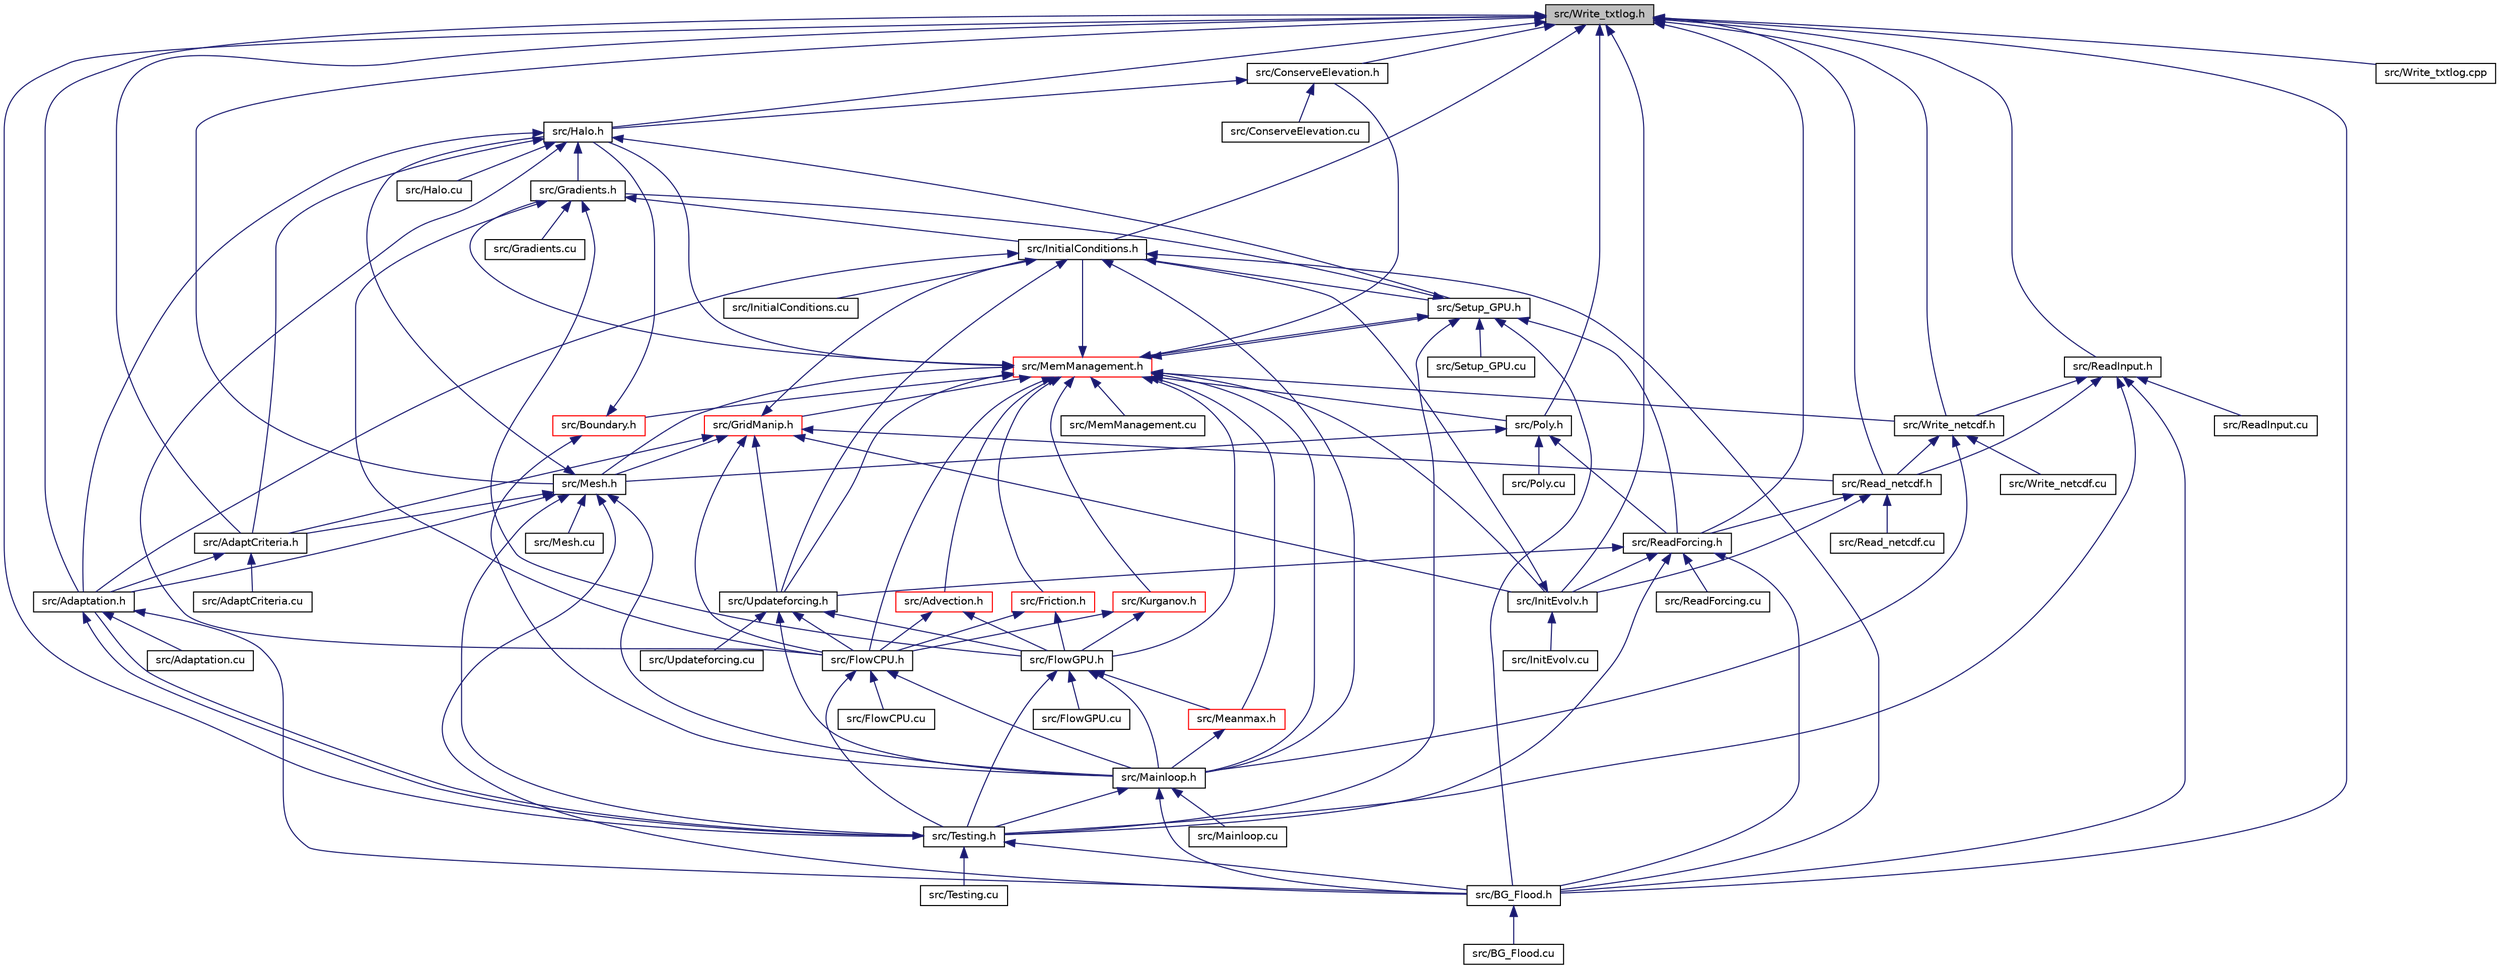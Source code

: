 digraph "src/Write_txtlog.h"
{
 // LATEX_PDF_SIZE
  bgcolor="transparent";
  edge [fontname="Helvetica",fontsize="10",labelfontname="Helvetica",labelfontsize="10"];
  node [fontname="Helvetica",fontsize="10",shape=record];
  Node1 [label="src/Write_txtlog.h",height=0.2,width=0.4,color="black", fillcolor="grey75", style="filled", fontcolor="black",tooltip=" "];
  Node1 -> Node2 [dir="back",color="midnightblue",fontsize="10",style="solid"];
  Node2 [label="src/Adaptation.h",height=0.2,width=0.4,color="black",URL="$Adaptation_8h.html",tooltip=" "];
  Node2 -> Node3 [dir="back",color="midnightblue",fontsize="10",style="solid"];
  Node3 [label="src/Adaptation.cu",height=0.2,width=0.4,color="black",URL="$Adaptation_8cu.html",tooltip=" "];
  Node2 -> Node4 [dir="back",color="midnightblue",fontsize="10",style="solid"];
  Node4 [label="src/BG_Flood.h",height=0.2,width=0.4,color="black",URL="$BG__Flood_8h.html",tooltip=" "];
  Node4 -> Node5 [dir="back",color="midnightblue",fontsize="10",style="solid"];
  Node5 [label="src/BG_Flood.cu",height=0.2,width=0.4,color="black",URL="$BG__Flood_8cu.html",tooltip=" "];
  Node2 -> Node6 [dir="back",color="midnightblue",fontsize="10",style="solid"];
  Node6 [label="src/Testing.h",height=0.2,width=0.4,color="black",URL="$Testing_8h.html",tooltip=" "];
  Node6 -> Node2 [dir="back",color="midnightblue",fontsize="10",style="solid"];
  Node6 -> Node4 [dir="back",color="midnightblue",fontsize="10",style="solid"];
  Node6 -> Node7 [dir="back",color="midnightblue",fontsize="10",style="solid"];
  Node7 [label="src/Testing.cu",height=0.2,width=0.4,color="black",URL="$Testing_8cu.html",tooltip=" "];
  Node1 -> Node8 [dir="back",color="midnightblue",fontsize="10",style="solid"];
  Node8 [label="src/AdaptCriteria.h",height=0.2,width=0.4,color="black",URL="$AdaptCriteria_8h.html",tooltip=" "];
  Node8 -> Node2 [dir="back",color="midnightblue",fontsize="10",style="solid"];
  Node8 -> Node9 [dir="back",color="midnightblue",fontsize="10",style="solid"];
  Node9 [label="src/AdaptCriteria.cu",height=0.2,width=0.4,color="black",URL="$AdaptCriteria_8cu.html",tooltip=" "];
  Node1 -> Node4 [dir="back",color="midnightblue",fontsize="10",style="solid"];
  Node1 -> Node10 [dir="back",color="midnightblue",fontsize="10",style="solid"];
  Node10 [label="src/ConserveElevation.h",height=0.2,width=0.4,color="black",URL="$ConserveElevation_8h.html",tooltip=" "];
  Node10 -> Node11 [dir="back",color="midnightblue",fontsize="10",style="solid"];
  Node11 [label="src/ConserveElevation.cu",height=0.2,width=0.4,color="black",URL="$ConserveElevation_8cu.html",tooltip=" "];
  Node10 -> Node12 [dir="back",color="midnightblue",fontsize="10",style="solid"];
  Node12 [label="src/Halo.h",height=0.2,width=0.4,color="black",URL="$Halo_8h.html",tooltip=" "];
  Node12 -> Node2 [dir="back",color="midnightblue",fontsize="10",style="solid"];
  Node12 -> Node8 [dir="back",color="midnightblue",fontsize="10",style="solid"];
  Node12 -> Node13 [dir="back",color="midnightblue",fontsize="10",style="solid"];
  Node13 [label="src/FlowCPU.h",height=0.2,width=0.4,color="black",URL="$FlowCPU_8h.html",tooltip=" "];
  Node13 -> Node14 [dir="back",color="midnightblue",fontsize="10",style="solid"];
  Node14 [label="src/FlowCPU.cu",height=0.2,width=0.4,color="black",URL="$FlowCPU_8cu.html",tooltip=" "];
  Node13 -> Node15 [dir="back",color="midnightblue",fontsize="10",style="solid"];
  Node15 [label="src/Mainloop.h",height=0.2,width=0.4,color="black",URL="$Mainloop_8h.html",tooltip=" "];
  Node15 -> Node4 [dir="back",color="midnightblue",fontsize="10",style="solid"];
  Node15 -> Node16 [dir="back",color="midnightblue",fontsize="10",style="solid"];
  Node16 [label="src/Mainloop.cu",height=0.2,width=0.4,color="black",URL="$Mainloop_8cu.html",tooltip=" "];
  Node15 -> Node6 [dir="back",color="midnightblue",fontsize="10",style="solid"];
  Node13 -> Node6 [dir="back",color="midnightblue",fontsize="10",style="solid"];
  Node12 -> Node17 [dir="back",color="midnightblue",fontsize="10",style="solid"];
  Node17 [label="src/Gradients.h",height=0.2,width=0.4,color="black",URL="$Gradients_8h.html",tooltip=" "];
  Node17 -> Node13 [dir="back",color="midnightblue",fontsize="10",style="solid"];
  Node17 -> Node18 [dir="back",color="midnightblue",fontsize="10",style="solid"];
  Node18 [label="src/FlowGPU.h",height=0.2,width=0.4,color="black",URL="$FlowGPU_8h.html",tooltip=" "];
  Node18 -> Node19 [dir="back",color="midnightblue",fontsize="10",style="solid"];
  Node19 [label="src/FlowGPU.cu",height=0.2,width=0.4,color="black",URL="$FlowGPU_8cu.html",tooltip=" "];
  Node18 -> Node15 [dir="back",color="midnightblue",fontsize="10",style="solid"];
  Node18 -> Node20 [dir="back",color="midnightblue",fontsize="10",style="solid"];
  Node20 [label="src/Meanmax.h",height=0.2,width=0.4,color="red",URL="$Meanmax_8h.html",tooltip=" "];
  Node20 -> Node15 [dir="back",color="midnightblue",fontsize="10",style="solid"];
  Node18 -> Node6 [dir="back",color="midnightblue",fontsize="10",style="solid"];
  Node17 -> Node22 [dir="back",color="midnightblue",fontsize="10",style="solid"];
  Node22 [label="src/Gradients.cu",height=0.2,width=0.4,color="black",URL="$Gradients_8cu.html",tooltip=" "];
  Node17 -> Node23 [dir="back",color="midnightblue",fontsize="10",style="solid"];
  Node23 [label="src/InitialConditions.h",height=0.2,width=0.4,color="black",URL="$InitialConditions_8h.html",tooltip=" "];
  Node23 -> Node2 [dir="back",color="midnightblue",fontsize="10",style="solid"];
  Node23 -> Node4 [dir="back",color="midnightblue",fontsize="10",style="solid"];
  Node23 -> Node24 [dir="back",color="midnightblue",fontsize="10",style="solid"];
  Node24 [label="src/InitialConditions.cu",height=0.2,width=0.4,color="black",URL="$InitialConditions_8cu.html",tooltip=" "];
  Node23 -> Node15 [dir="back",color="midnightblue",fontsize="10",style="solid"];
  Node23 -> Node25 [dir="back",color="midnightblue",fontsize="10",style="solid"];
  Node25 [label="src/Setup_GPU.h",height=0.2,width=0.4,color="black",URL="$Setup__GPU_8h.html",tooltip=" "];
  Node25 -> Node4 [dir="back",color="midnightblue",fontsize="10",style="solid"];
  Node25 -> Node17 [dir="back",color="midnightblue",fontsize="10",style="solid"];
  Node25 -> Node26 [dir="back",color="midnightblue",fontsize="10",style="solid"];
  Node26 [label="src/MemManagement.h",height=0.2,width=0.4,color="red",URL="$MemManagement_8h.html",tooltip=" "];
  Node26 -> Node27 [dir="back",color="midnightblue",fontsize="10",style="solid"];
  Node27 [label="src/Advection.h",height=0.2,width=0.4,color="red",URL="$Advection_8h.html",tooltip=" "];
  Node27 -> Node13 [dir="back",color="midnightblue",fontsize="10",style="solid"];
  Node27 -> Node18 [dir="back",color="midnightblue",fontsize="10",style="solid"];
  Node26 -> Node29 [dir="back",color="midnightblue",fontsize="10",style="solid"];
  Node29 [label="src/Boundary.h",height=0.2,width=0.4,color="red",URL="$Boundary_8h.html",tooltip=" "];
  Node29 -> Node12 [dir="back",color="midnightblue",fontsize="10",style="solid"];
  Node29 -> Node15 [dir="back",color="midnightblue",fontsize="10",style="solid"];
  Node26 -> Node10 [dir="back",color="midnightblue",fontsize="10",style="solid"];
  Node26 -> Node13 [dir="back",color="midnightblue",fontsize="10",style="solid"];
  Node26 -> Node18 [dir="back",color="midnightblue",fontsize="10",style="solid"];
  Node26 -> Node31 [dir="back",color="midnightblue",fontsize="10",style="solid"];
  Node31 [label="src/Friction.h",height=0.2,width=0.4,color="red",URL="$Friction_8h.html",tooltip=" "];
  Node31 -> Node13 [dir="back",color="midnightblue",fontsize="10",style="solid"];
  Node31 -> Node18 [dir="back",color="midnightblue",fontsize="10",style="solid"];
  Node26 -> Node17 [dir="back",color="midnightblue",fontsize="10",style="solid"];
  Node26 -> Node33 [dir="back",color="midnightblue",fontsize="10",style="solid"];
  Node33 [label="src/GridManip.h",height=0.2,width=0.4,color="red",URL="$GridManip_8h.html",tooltip=" "];
  Node33 -> Node8 [dir="back",color="midnightblue",fontsize="10",style="solid"];
  Node33 -> Node13 [dir="back",color="midnightblue",fontsize="10",style="solid"];
  Node33 -> Node35 [dir="back",color="midnightblue",fontsize="10",style="solid"];
  Node35 [label="src/InitEvolv.h",height=0.2,width=0.4,color="black",URL="$InitEvolv_8h.html",tooltip=" "];
  Node35 -> Node36 [dir="back",color="midnightblue",fontsize="10",style="solid"];
  Node36 [label="src/InitEvolv.cu",height=0.2,width=0.4,color="black",URL="$InitEvolv_8cu.html",tooltip=" "];
  Node35 -> Node23 [dir="back",color="midnightblue",fontsize="10",style="solid"];
  Node33 -> Node23 [dir="back",color="midnightblue",fontsize="10",style="solid"];
  Node33 -> Node37 [dir="back",color="midnightblue",fontsize="10",style="solid"];
  Node37 [label="src/Mesh.h",height=0.2,width=0.4,color="black",URL="$Mesh_8h.html",tooltip=" "];
  Node37 -> Node2 [dir="back",color="midnightblue",fontsize="10",style="solid"];
  Node37 -> Node8 [dir="back",color="midnightblue",fontsize="10",style="solid"];
  Node37 -> Node4 [dir="back",color="midnightblue",fontsize="10",style="solid"];
  Node37 -> Node12 [dir="back",color="midnightblue",fontsize="10",style="solid"];
  Node37 -> Node15 [dir="back",color="midnightblue",fontsize="10",style="solid"];
  Node37 -> Node38 [dir="back",color="midnightblue",fontsize="10",style="solid"];
  Node38 [label="src/Mesh.cu",height=0.2,width=0.4,color="black",URL="$Mesh_8cu.html",tooltip=" "];
  Node37 -> Node6 [dir="back",color="midnightblue",fontsize="10",style="solid"];
  Node33 -> Node39 [dir="back",color="midnightblue",fontsize="10",style="solid"];
  Node39 [label="src/Read_netcdf.h",height=0.2,width=0.4,color="black",URL="$Read__netcdf_8h.html",tooltip=" "];
  Node39 -> Node35 [dir="back",color="midnightblue",fontsize="10",style="solid"];
  Node39 -> Node40 [dir="back",color="midnightblue",fontsize="10",style="solid"];
  Node40 [label="src/Read_netcdf.cu",height=0.2,width=0.4,color="black",URL="$Read__netcdf_8cu.html",tooltip=" "];
  Node39 -> Node41 [dir="back",color="midnightblue",fontsize="10",style="solid"];
  Node41 [label="src/ReadForcing.h",height=0.2,width=0.4,color="black",URL="$ReadForcing_8h.html",tooltip=" "];
  Node41 -> Node4 [dir="back",color="midnightblue",fontsize="10",style="solid"];
  Node41 -> Node35 [dir="back",color="midnightblue",fontsize="10",style="solid"];
  Node41 -> Node42 [dir="back",color="midnightblue",fontsize="10",style="solid"];
  Node42 [label="src/ReadForcing.cu",height=0.2,width=0.4,color="black",URL="$ReadForcing_8cu.html",tooltip=" "];
  Node41 -> Node6 [dir="back",color="midnightblue",fontsize="10",style="solid"];
  Node41 -> Node43 [dir="back",color="midnightblue",fontsize="10",style="solid"];
  Node43 [label="src/Updateforcing.h",height=0.2,width=0.4,color="black",URL="$Updateforcing_8h.html",tooltip=" "];
  Node43 -> Node13 [dir="back",color="midnightblue",fontsize="10",style="solid"];
  Node43 -> Node18 [dir="back",color="midnightblue",fontsize="10",style="solid"];
  Node43 -> Node15 [dir="back",color="midnightblue",fontsize="10",style="solid"];
  Node43 -> Node44 [dir="back",color="midnightblue",fontsize="10",style="solid"];
  Node44 [label="src/Updateforcing.cu",height=0.2,width=0.4,color="black",URL="$Updateforcing_8cu.html",tooltip=" "];
  Node33 -> Node43 [dir="back",color="midnightblue",fontsize="10",style="solid"];
  Node26 -> Node12 [dir="back",color="midnightblue",fontsize="10",style="solid"];
  Node26 -> Node35 [dir="back",color="midnightblue",fontsize="10",style="solid"];
  Node26 -> Node23 [dir="back",color="midnightblue",fontsize="10",style="solid"];
  Node26 -> Node45 [dir="back",color="midnightblue",fontsize="10",style="solid"];
  Node45 [label="src/Kurganov.h",height=0.2,width=0.4,color="red",URL="$Kurganov_8h.html",tooltip=" "];
  Node45 -> Node13 [dir="back",color="midnightblue",fontsize="10",style="solid"];
  Node45 -> Node18 [dir="back",color="midnightblue",fontsize="10",style="solid"];
  Node26 -> Node15 [dir="back",color="midnightblue",fontsize="10",style="solid"];
  Node26 -> Node20 [dir="back",color="midnightblue",fontsize="10",style="solid"];
  Node26 -> Node47 [dir="back",color="midnightblue",fontsize="10",style="solid"];
  Node47 [label="src/MemManagement.cu",height=0.2,width=0.4,color="black",URL="$MemManagement_8cu.html",tooltip=" "];
  Node26 -> Node37 [dir="back",color="midnightblue",fontsize="10",style="solid"];
  Node26 -> Node48 [dir="back",color="midnightblue",fontsize="10",style="solid"];
  Node48 [label="src/Poly.h",height=0.2,width=0.4,color="black",URL="$Poly_8h.html",tooltip=" "];
  Node48 -> Node37 [dir="back",color="midnightblue",fontsize="10",style="solid"];
  Node48 -> Node49 [dir="back",color="midnightblue",fontsize="10",style="solid"];
  Node49 [label="src/Poly.cu",height=0.2,width=0.4,color="black",URL="$Poly_8cu.html",tooltip=" "];
  Node48 -> Node41 [dir="back",color="midnightblue",fontsize="10",style="solid"];
  Node26 -> Node25 [dir="back",color="midnightblue",fontsize="10",style="solid"];
  Node26 -> Node43 [dir="back",color="midnightblue",fontsize="10",style="solid"];
  Node26 -> Node52 [dir="back",color="midnightblue",fontsize="10",style="solid"];
  Node52 [label="src/Write_netcdf.h",height=0.2,width=0.4,color="black",URL="$Write__netcdf_8h.html",tooltip=" "];
  Node52 -> Node15 [dir="back",color="midnightblue",fontsize="10",style="solid"];
  Node52 -> Node39 [dir="back",color="midnightblue",fontsize="10",style="solid"];
  Node52 -> Node53 [dir="back",color="midnightblue",fontsize="10",style="solid"];
  Node53 [label="src/Write_netcdf.cu",height=0.2,width=0.4,color="black",URL="$Write__netcdf_8cu.html",tooltip=" "];
  Node25 -> Node41 [dir="back",color="midnightblue",fontsize="10",style="solid"];
  Node25 -> Node54 [dir="back",color="midnightblue",fontsize="10",style="solid"];
  Node54 [label="src/Setup_GPU.cu",height=0.2,width=0.4,color="black",URL="$Setup__GPU_8cu.html",tooltip=" "];
  Node25 -> Node6 [dir="back",color="midnightblue",fontsize="10",style="solid"];
  Node23 -> Node43 [dir="back",color="midnightblue",fontsize="10",style="solid"];
  Node12 -> Node55 [dir="back",color="midnightblue",fontsize="10",style="solid"];
  Node55 [label="src/Halo.cu",height=0.2,width=0.4,color="black",URL="$Halo_8cu.html",tooltip=" "];
  Node12 -> Node25 [dir="back",color="midnightblue",fontsize="10",style="solid"];
  Node1 -> Node12 [dir="back",color="midnightblue",fontsize="10",style="solid"];
  Node1 -> Node35 [dir="back",color="midnightblue",fontsize="10",style="solid"];
  Node1 -> Node23 [dir="back",color="midnightblue",fontsize="10",style="solid"];
  Node1 -> Node37 [dir="back",color="midnightblue",fontsize="10",style="solid"];
  Node1 -> Node48 [dir="back",color="midnightblue",fontsize="10",style="solid"];
  Node1 -> Node39 [dir="back",color="midnightblue",fontsize="10",style="solid"];
  Node1 -> Node41 [dir="back",color="midnightblue",fontsize="10",style="solid"];
  Node1 -> Node56 [dir="back",color="midnightblue",fontsize="10",style="solid"];
  Node56 [label="src/ReadInput.h",height=0.2,width=0.4,color="black",URL="$ReadInput_8h.html",tooltip=" "];
  Node56 -> Node4 [dir="back",color="midnightblue",fontsize="10",style="solid"];
  Node56 -> Node39 [dir="back",color="midnightblue",fontsize="10",style="solid"];
  Node56 -> Node57 [dir="back",color="midnightblue",fontsize="10",style="solid"];
  Node57 [label="src/ReadInput.cu",height=0.2,width=0.4,color="black",URL="$ReadInput_8cu.html",tooltip=" "];
  Node56 -> Node6 [dir="back",color="midnightblue",fontsize="10",style="solid"];
  Node56 -> Node52 [dir="back",color="midnightblue",fontsize="10",style="solid"];
  Node1 -> Node6 [dir="back",color="midnightblue",fontsize="10",style="solid"];
  Node1 -> Node52 [dir="back",color="midnightblue",fontsize="10",style="solid"];
  Node1 -> Node58 [dir="back",color="midnightblue",fontsize="10",style="solid"];
  Node58 [label="src/Write_txtlog.cpp",height=0.2,width=0.4,color="black",URL="$Write__txtlog_8cpp.html",tooltip=" "];
}
